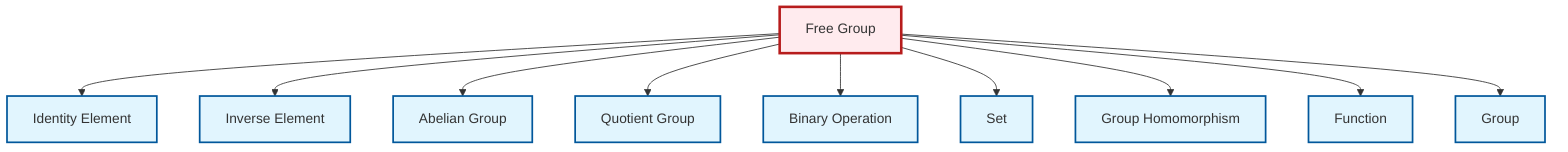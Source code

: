 graph TD
    classDef definition fill:#e1f5fe,stroke:#01579b,stroke-width:2px
    classDef theorem fill:#f3e5f5,stroke:#4a148c,stroke-width:2px
    classDef axiom fill:#fff3e0,stroke:#e65100,stroke-width:2px
    classDef example fill:#e8f5e9,stroke:#1b5e20,stroke-width:2px
    classDef current fill:#ffebee,stroke:#b71c1c,stroke-width:3px
    def-group["Group"]:::definition
    def-function["Function"]:::definition
    def-inverse-element["Inverse Element"]:::definition
    def-free-group["Free Group"]:::definition
    def-set["Set"]:::definition
    def-binary-operation["Binary Operation"]:::definition
    def-quotient-group["Quotient Group"]:::definition
    def-identity-element["Identity Element"]:::definition
    def-homomorphism["Group Homomorphism"]:::definition
    def-abelian-group["Abelian Group"]:::definition
    def-free-group --> def-identity-element
    def-free-group --> def-inverse-element
    def-free-group --> def-abelian-group
    def-free-group --> def-quotient-group
    def-free-group --> def-binary-operation
    def-free-group --> def-set
    def-free-group --> def-homomorphism
    def-free-group --> def-function
    def-free-group --> def-group
    class def-free-group current